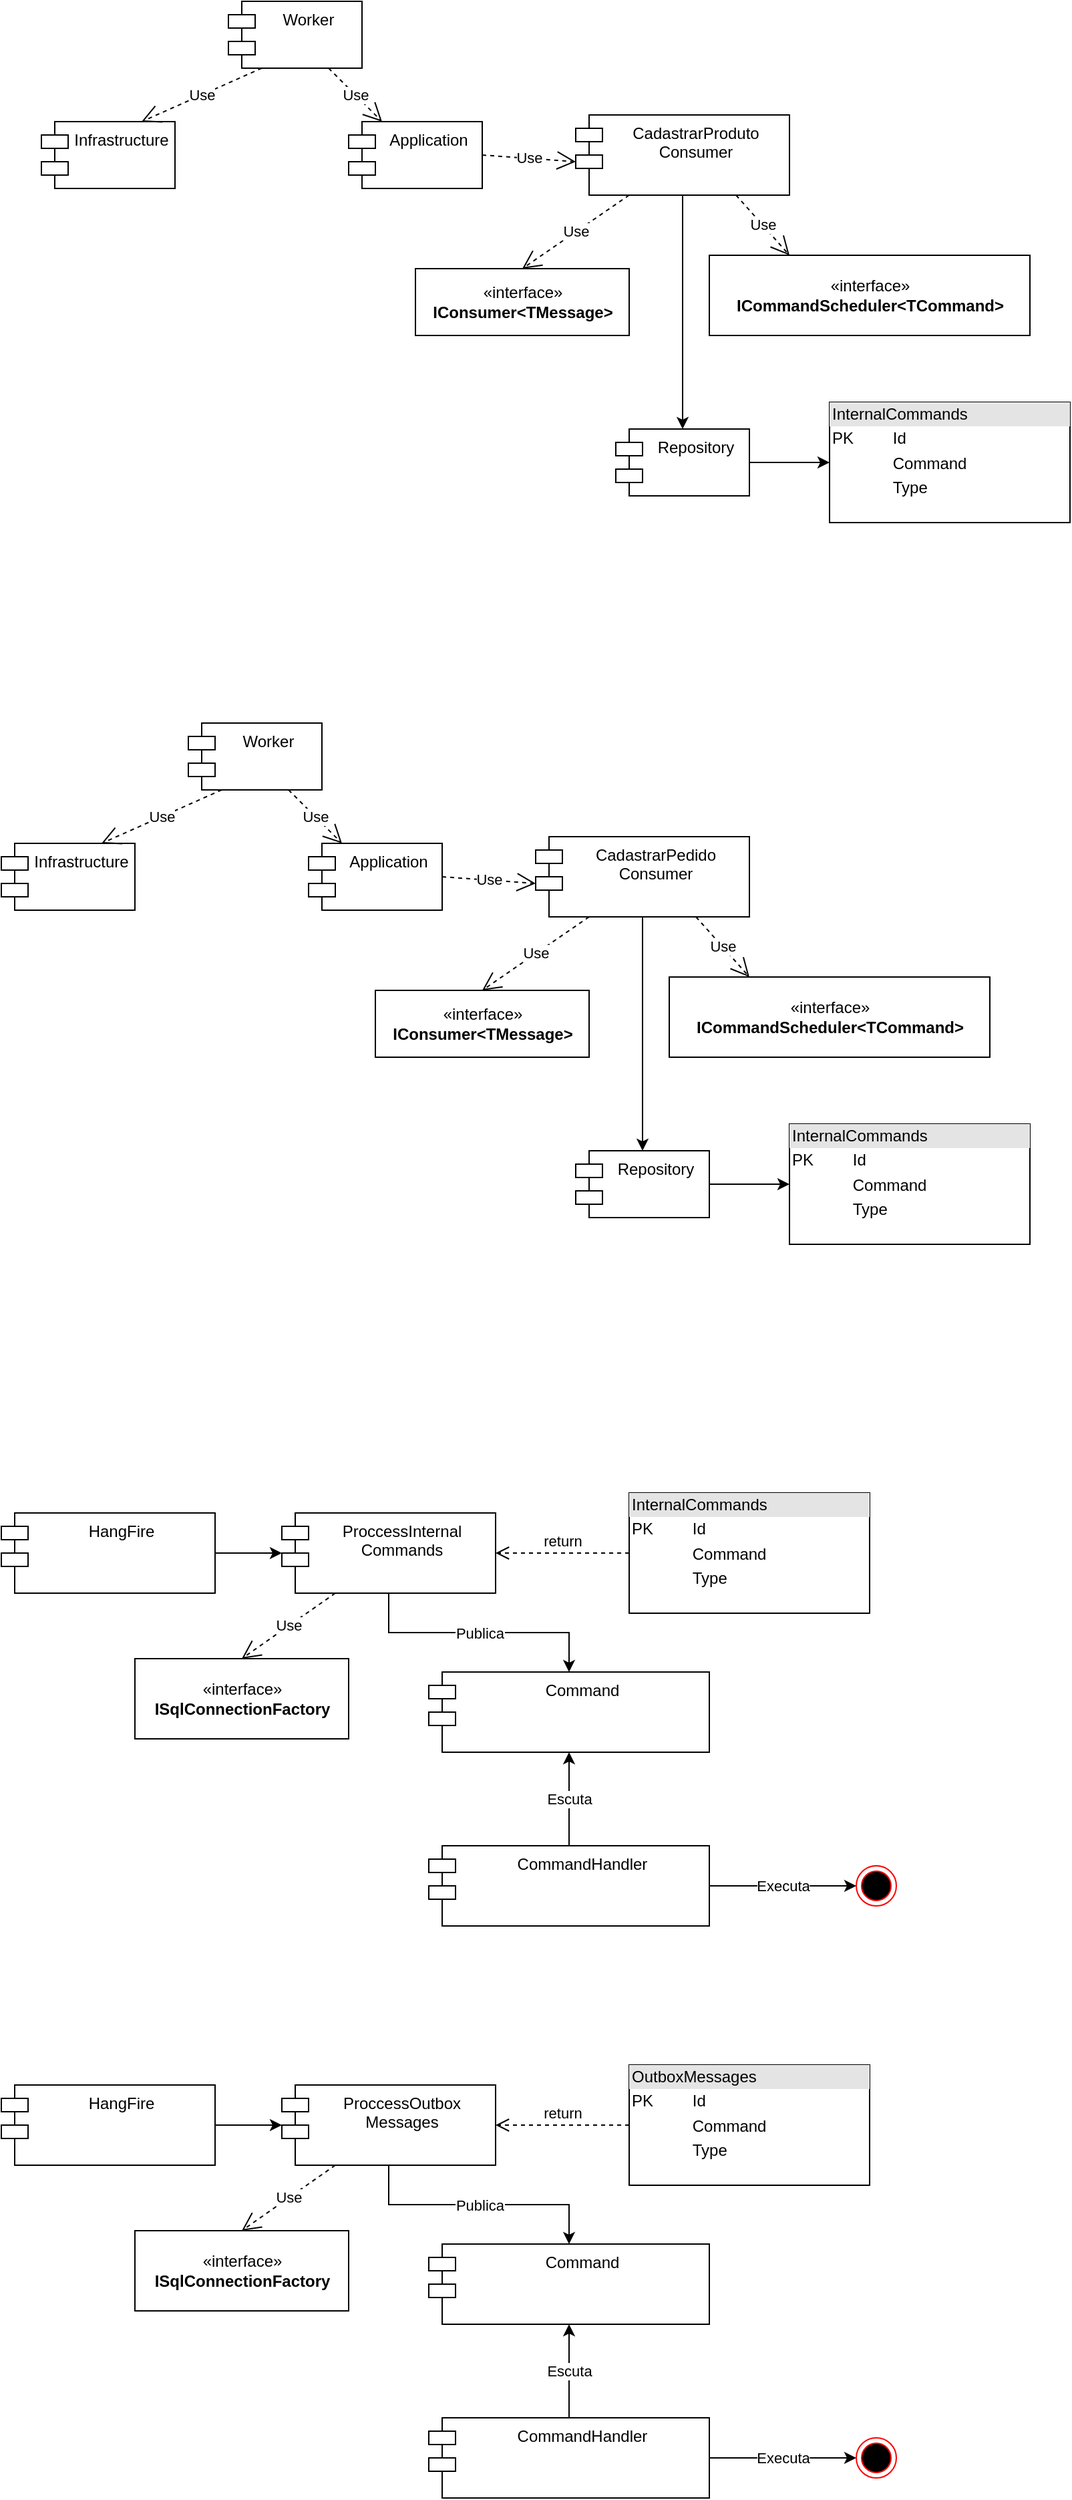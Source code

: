 <mxfile version="20.3.6" type="device"><diagram id="GF22THwlTZed68HSoLux" name="Página-1"><mxGraphModel dx="942" dy="567" grid="1" gridSize="10" guides="1" tooltips="1" connect="1" arrows="1" fold="1" page="1" pageScale="1" pageWidth="1169" pageHeight="827" math="0" shadow="0"><root><mxCell id="0"/><mxCell id="1" parent="0"/><mxCell id="pzOi9b1ebS8joBb9Dh9v-1" value="Worker" style="shape=module;align=left;spacingLeft=20;align=center;verticalAlign=top;" parent="1" vertex="1"><mxGeometry x="200" y="110" width="100" height="50" as="geometry"/></mxCell><mxCell id="pzOi9b1ebS8joBb9Dh9v-2" value="Application" style="shape=module;align=left;spacingLeft=20;align=center;verticalAlign=top;" parent="1" vertex="1"><mxGeometry x="290" y="200" width="100" height="50" as="geometry"/></mxCell><mxCell id="pzOi9b1ebS8joBb9Dh9v-3" value="Infrastructure" style="shape=module;align=left;spacingLeft=20;align=center;verticalAlign=top;" parent="1" vertex="1"><mxGeometry x="60" y="200" width="100" height="50" as="geometry"/></mxCell><mxCell id="pzOi9b1ebS8joBb9Dh9v-4" value="Use" style="endArrow=open;endSize=12;dashed=1;html=1;rounded=0;exitX=0.25;exitY=1;exitDx=0;exitDy=0;entryX=0.75;entryY=0;entryDx=0;entryDy=0;" parent="1" source="pzOi9b1ebS8joBb9Dh9v-1" target="pzOi9b1ebS8joBb9Dh9v-3" edge="1"><mxGeometry width="160" relative="1" as="geometry"><mxPoint x="400" y="320" as="sourcePoint"/><mxPoint x="560" y="320" as="targetPoint"/></mxGeometry></mxCell><mxCell id="pzOi9b1ebS8joBb9Dh9v-5" value="Use" style="endArrow=open;endSize=12;dashed=1;html=1;rounded=0;exitX=0.75;exitY=1;exitDx=0;exitDy=0;entryX=0.25;entryY=0;entryDx=0;entryDy=0;" parent="1" source="pzOi9b1ebS8joBb9Dh9v-1" target="pzOi9b1ebS8joBb9Dh9v-2" edge="1"><mxGeometry width="160" relative="1" as="geometry"><mxPoint x="400" y="320" as="sourcePoint"/><mxPoint x="560" y="320" as="targetPoint"/></mxGeometry></mxCell><mxCell id="pzOi9b1ebS8joBb9Dh9v-7" value="«interface»&lt;br&gt;&lt;b&gt;IConsumer&amp;lt;TMessage&amp;gt;&lt;/b&gt;" style="html=1;" parent="1" vertex="1"><mxGeometry x="340" y="310" width="160" height="50" as="geometry"/></mxCell><mxCell id="pzOi9b1ebS8joBb9Dh9v-17" value="" style="edgeStyle=orthogonalEdgeStyle;rounded=0;orthogonalLoop=1;jettySize=auto;html=1;entryX=0.5;entryY=0;entryDx=0;entryDy=0;" parent="1" source="pzOi9b1ebS8joBb9Dh9v-9" target="pzOi9b1ebS8joBb9Dh9v-14" edge="1"><mxGeometry relative="1" as="geometry"/></mxCell><mxCell id="pzOi9b1ebS8joBb9Dh9v-9" value="CadastrarProduto&#10;Consumer" style="shape=module;align=left;spacingLeft=20;align=center;verticalAlign=top;" parent="1" vertex="1"><mxGeometry x="460" y="195" width="160" height="60" as="geometry"/></mxCell><mxCell id="pzOi9b1ebS8joBb9Dh9v-10" value="Use" style="endArrow=open;endSize=12;dashed=1;html=1;rounded=0;exitX=1;exitY=0.5;exitDx=0;exitDy=0;entryX=0;entryY=0;entryDx=0;entryDy=35;entryPerimeter=0;" parent="1" source="pzOi9b1ebS8joBb9Dh9v-2" target="pzOi9b1ebS8joBb9Dh9v-9" edge="1"><mxGeometry width="160" relative="1" as="geometry"><mxPoint x="400" y="320" as="sourcePoint"/><mxPoint x="560" y="320" as="targetPoint"/></mxGeometry></mxCell><mxCell id="pzOi9b1ebS8joBb9Dh9v-11" value="Use" style="endArrow=open;endSize=12;dashed=1;html=1;rounded=0;exitX=0.25;exitY=1;exitDx=0;exitDy=0;entryX=0.5;entryY=0;entryDx=0;entryDy=0;" parent="1" source="pzOi9b1ebS8joBb9Dh9v-9" target="pzOi9b1ebS8joBb9Dh9v-7" edge="1"><mxGeometry width="160" relative="1" as="geometry"><mxPoint x="400" y="320" as="sourcePoint"/><mxPoint x="560" y="320" as="targetPoint"/></mxGeometry></mxCell><mxCell id="pzOi9b1ebS8joBb9Dh9v-12" value="«interface»&lt;br&gt;&lt;b&gt;ICommandScheduler&amp;lt;TCommand&amp;gt;&lt;/b&gt;" style="html=1;" parent="1" vertex="1"><mxGeometry x="560" y="300" width="240" height="60" as="geometry"/></mxCell><mxCell id="pzOi9b1ebS8joBb9Dh9v-13" value="Use" style="endArrow=open;endSize=12;dashed=1;html=1;rounded=0;exitX=0.75;exitY=1;exitDx=0;exitDy=0;entryX=0.25;entryY=0;entryDx=0;entryDy=0;" parent="1" source="pzOi9b1ebS8joBb9Dh9v-9" target="pzOi9b1ebS8joBb9Dh9v-12" edge="1"><mxGeometry width="160" relative="1" as="geometry"><mxPoint x="400" y="320" as="sourcePoint"/><mxPoint x="560" y="320" as="targetPoint"/></mxGeometry></mxCell><mxCell id="pzOi9b1ebS8joBb9Dh9v-16" value="" style="edgeStyle=orthogonalEdgeStyle;rounded=0;orthogonalLoop=1;jettySize=auto;html=1;" parent="1" source="pzOi9b1ebS8joBb9Dh9v-14" target="pzOi9b1ebS8joBb9Dh9v-15" edge="1"><mxGeometry relative="1" as="geometry"/></mxCell><mxCell id="pzOi9b1ebS8joBb9Dh9v-14" value="Repository" style="shape=module;align=left;spacingLeft=20;align=center;verticalAlign=top;" parent="1" vertex="1"><mxGeometry x="490" y="430" width="100" height="50" as="geometry"/></mxCell><mxCell id="pzOi9b1ebS8joBb9Dh9v-15" value="&lt;div style=&quot;box-sizing:border-box;width:100%;background:#e4e4e4;padding:2px;&quot;&gt;InternalCommands&lt;/div&gt;&lt;table style=&quot;width:100%;font-size:1em;&quot; cellpadding=&quot;2&quot; cellspacing=&quot;0&quot;&gt;&lt;tbody&gt;&lt;tr&gt;&lt;td&gt;PK&lt;/td&gt;&lt;td&gt;Id&lt;/td&gt;&lt;/tr&gt;&lt;tr&gt;&lt;td&gt;&lt;br&gt;&lt;/td&gt;&lt;td&gt;Command&lt;/td&gt;&lt;/tr&gt;&lt;tr&gt;&lt;td&gt;&lt;/td&gt;&lt;td&gt;Type&lt;/td&gt;&lt;/tr&gt;&lt;/tbody&gt;&lt;/table&gt;" style="verticalAlign=top;align=left;overflow=fill;html=1;" parent="1" vertex="1"><mxGeometry x="650" y="410" width="180" height="90" as="geometry"/></mxCell><mxCell id="pzOi9b1ebS8joBb9Dh9v-18" value="Worker" style="shape=module;align=left;spacingLeft=20;align=center;verticalAlign=top;" parent="1" vertex="1"><mxGeometry x="170" y="650" width="100" height="50" as="geometry"/></mxCell><mxCell id="pzOi9b1ebS8joBb9Dh9v-19" value="Application" style="shape=module;align=left;spacingLeft=20;align=center;verticalAlign=top;" parent="1" vertex="1"><mxGeometry x="260" y="740" width="100" height="50" as="geometry"/></mxCell><mxCell id="pzOi9b1ebS8joBb9Dh9v-20" value="Infrastructure" style="shape=module;align=left;spacingLeft=20;align=center;verticalAlign=top;" parent="1" vertex="1"><mxGeometry x="30" y="740" width="100" height="50" as="geometry"/></mxCell><mxCell id="pzOi9b1ebS8joBb9Dh9v-21" value="Use" style="endArrow=open;endSize=12;dashed=1;html=1;rounded=0;exitX=0.25;exitY=1;exitDx=0;exitDy=0;entryX=0.75;entryY=0;entryDx=0;entryDy=0;" parent="1" source="pzOi9b1ebS8joBb9Dh9v-18" target="pzOi9b1ebS8joBb9Dh9v-20" edge="1"><mxGeometry width="160" relative="1" as="geometry"><mxPoint x="370" y="860" as="sourcePoint"/><mxPoint x="530" y="860" as="targetPoint"/></mxGeometry></mxCell><mxCell id="pzOi9b1ebS8joBb9Dh9v-22" value="Use" style="endArrow=open;endSize=12;dashed=1;html=1;rounded=0;exitX=0.75;exitY=1;exitDx=0;exitDy=0;entryX=0.25;entryY=0;entryDx=0;entryDy=0;" parent="1" source="pzOi9b1ebS8joBb9Dh9v-18" target="pzOi9b1ebS8joBb9Dh9v-19" edge="1"><mxGeometry width="160" relative="1" as="geometry"><mxPoint x="370" y="860" as="sourcePoint"/><mxPoint x="530" y="860" as="targetPoint"/></mxGeometry></mxCell><mxCell id="pzOi9b1ebS8joBb9Dh9v-23" value="«interface»&lt;br&gt;&lt;b&gt;IConsumer&amp;lt;TMessage&amp;gt;&lt;/b&gt;" style="html=1;" parent="1" vertex="1"><mxGeometry x="310" y="850" width="160" height="50" as="geometry"/></mxCell><mxCell id="pzOi9b1ebS8joBb9Dh9v-24" value="" style="edgeStyle=orthogonalEdgeStyle;rounded=0;orthogonalLoop=1;jettySize=auto;html=1;entryX=0.5;entryY=0;entryDx=0;entryDy=0;" parent="1" source="pzOi9b1ebS8joBb9Dh9v-25" target="pzOi9b1ebS8joBb9Dh9v-31" edge="1"><mxGeometry relative="1" as="geometry"/></mxCell><mxCell id="pzOi9b1ebS8joBb9Dh9v-25" value="CadastrarPedido&#10;Consumer" style="shape=module;align=left;spacingLeft=20;align=center;verticalAlign=top;" parent="1" vertex="1"><mxGeometry x="430" y="735" width="160" height="60" as="geometry"/></mxCell><mxCell id="pzOi9b1ebS8joBb9Dh9v-26" value="Use" style="endArrow=open;endSize=12;dashed=1;html=1;rounded=0;exitX=1;exitY=0.5;exitDx=0;exitDy=0;entryX=0;entryY=0;entryDx=0;entryDy=35;entryPerimeter=0;" parent="1" source="pzOi9b1ebS8joBb9Dh9v-19" target="pzOi9b1ebS8joBb9Dh9v-25" edge="1"><mxGeometry width="160" relative="1" as="geometry"><mxPoint x="370" y="860" as="sourcePoint"/><mxPoint x="530" y="860" as="targetPoint"/></mxGeometry></mxCell><mxCell id="pzOi9b1ebS8joBb9Dh9v-27" value="Use" style="endArrow=open;endSize=12;dashed=1;html=1;rounded=0;exitX=0.25;exitY=1;exitDx=0;exitDy=0;entryX=0.5;entryY=0;entryDx=0;entryDy=0;" parent="1" source="pzOi9b1ebS8joBb9Dh9v-25" target="pzOi9b1ebS8joBb9Dh9v-23" edge="1"><mxGeometry width="160" relative="1" as="geometry"><mxPoint x="370" y="860" as="sourcePoint"/><mxPoint x="530" y="860" as="targetPoint"/></mxGeometry></mxCell><mxCell id="pzOi9b1ebS8joBb9Dh9v-28" value="«interface»&lt;br&gt;&lt;b&gt;ICommandScheduler&amp;lt;TCommand&amp;gt;&lt;/b&gt;" style="html=1;" parent="1" vertex="1"><mxGeometry x="530" y="840" width="240" height="60" as="geometry"/></mxCell><mxCell id="pzOi9b1ebS8joBb9Dh9v-29" value="Use" style="endArrow=open;endSize=12;dashed=1;html=1;rounded=0;exitX=0.75;exitY=1;exitDx=0;exitDy=0;entryX=0.25;entryY=0;entryDx=0;entryDy=0;" parent="1" source="pzOi9b1ebS8joBb9Dh9v-25" target="pzOi9b1ebS8joBb9Dh9v-28" edge="1"><mxGeometry width="160" relative="1" as="geometry"><mxPoint x="370" y="860" as="sourcePoint"/><mxPoint x="530" y="860" as="targetPoint"/></mxGeometry></mxCell><mxCell id="pzOi9b1ebS8joBb9Dh9v-30" value="" style="edgeStyle=orthogonalEdgeStyle;rounded=0;orthogonalLoop=1;jettySize=auto;html=1;" parent="1" source="pzOi9b1ebS8joBb9Dh9v-31" target="pzOi9b1ebS8joBb9Dh9v-32" edge="1"><mxGeometry relative="1" as="geometry"/></mxCell><mxCell id="pzOi9b1ebS8joBb9Dh9v-31" value="Repository" style="shape=module;align=left;spacingLeft=20;align=center;verticalAlign=top;" parent="1" vertex="1"><mxGeometry x="460" y="970" width="100" height="50" as="geometry"/></mxCell><mxCell id="pzOi9b1ebS8joBb9Dh9v-32" value="&lt;div style=&quot;box-sizing:border-box;width:100%;background:#e4e4e4;padding:2px;&quot;&gt;InternalCommands&lt;/div&gt;&lt;table style=&quot;width:100%;font-size:1em;&quot; cellpadding=&quot;2&quot; cellspacing=&quot;0&quot;&gt;&lt;tbody&gt;&lt;tr&gt;&lt;td&gt;PK&lt;/td&gt;&lt;td&gt;Id&lt;/td&gt;&lt;/tr&gt;&lt;tr&gt;&lt;td&gt;&lt;br&gt;&lt;/td&gt;&lt;td&gt;Command&lt;/td&gt;&lt;/tr&gt;&lt;tr&gt;&lt;td&gt;&lt;/td&gt;&lt;td&gt;Type&lt;/td&gt;&lt;/tr&gt;&lt;/tbody&gt;&lt;/table&gt;" style="verticalAlign=top;align=left;overflow=fill;html=1;" parent="1" vertex="1"><mxGeometry x="620" y="950" width="180" height="90" as="geometry"/></mxCell><mxCell id="pzOi9b1ebS8joBb9Dh9v-46" value="" style="edgeStyle=orthogonalEdgeStyle;rounded=0;orthogonalLoop=1;jettySize=auto;html=1;" parent="1" source="pzOi9b1ebS8joBb9Dh9v-33" target="pzOi9b1ebS8joBb9Dh9v-34" edge="1"><mxGeometry relative="1" as="geometry"/></mxCell><mxCell id="pzOi9b1ebS8joBb9Dh9v-33" value="HangFire" style="shape=module;align=left;spacingLeft=20;align=center;verticalAlign=top;" parent="1" vertex="1"><mxGeometry x="30" y="1241" width="160" height="60" as="geometry"/></mxCell><mxCell id="pzOi9b1ebS8joBb9Dh9v-41" value="Publica" style="edgeStyle=orthogonalEdgeStyle;rounded=0;orthogonalLoop=1;jettySize=auto;html=1;" parent="1" source="pzOi9b1ebS8joBb9Dh9v-34" target="pzOi9b1ebS8joBb9Dh9v-40" edge="1"><mxGeometry relative="1" as="geometry"/></mxCell><mxCell id="pzOi9b1ebS8joBb9Dh9v-34" value="ProccessInternal&#10;Commands" style="shape=module;align=left;spacingLeft=20;align=center;verticalAlign=top;" parent="1" vertex="1"><mxGeometry x="240" y="1241" width="160" height="60" as="geometry"/></mxCell><mxCell id="pzOi9b1ebS8joBb9Dh9v-35" value="«interface»&lt;br&gt;&lt;b&gt;ISqlConnectionFactory&lt;/b&gt;" style="html=1;" parent="1" vertex="1"><mxGeometry x="130" y="1350" width="160" height="60" as="geometry"/></mxCell><mxCell id="pzOi9b1ebS8joBb9Dh9v-37" value="&lt;div style=&quot;box-sizing:border-box;width:100%;background:#e4e4e4;padding:2px;&quot;&gt;InternalCommands&lt;/div&gt;&lt;table style=&quot;width:100%;font-size:1em;&quot; cellpadding=&quot;2&quot; cellspacing=&quot;0&quot;&gt;&lt;tbody&gt;&lt;tr&gt;&lt;td&gt;PK&lt;/td&gt;&lt;td&gt;Id&lt;/td&gt;&lt;/tr&gt;&lt;tr&gt;&lt;td&gt;&lt;br&gt;&lt;/td&gt;&lt;td&gt;Command&lt;/td&gt;&lt;/tr&gt;&lt;tr&gt;&lt;td&gt;&lt;/td&gt;&lt;td&gt;Type&lt;/td&gt;&lt;/tr&gt;&lt;/tbody&gt;&lt;/table&gt;" style="verticalAlign=top;align=left;overflow=fill;html=1;" parent="1" vertex="1"><mxGeometry x="500" y="1226" width="180" height="90" as="geometry"/></mxCell><mxCell id="pzOi9b1ebS8joBb9Dh9v-38" value="return" style="html=1;verticalAlign=bottom;endArrow=open;dashed=1;endSize=8;rounded=0;exitX=0;exitY=0.5;exitDx=0;exitDy=0;entryX=1;entryY=0.5;entryDx=0;entryDy=0;" parent="1" source="pzOi9b1ebS8joBb9Dh9v-37" target="pzOi9b1ebS8joBb9Dh9v-34" edge="1"><mxGeometry relative="1" as="geometry"><mxPoint x="480" y="1280" as="sourcePoint"/><mxPoint x="400" y="1280" as="targetPoint"/></mxGeometry></mxCell><mxCell id="pzOi9b1ebS8joBb9Dh9v-39" value="Use" style="endArrow=open;endSize=12;dashed=1;html=1;rounded=0;exitX=0.25;exitY=1;exitDx=0;exitDy=0;entryX=0.5;entryY=0;entryDx=0;entryDy=0;" parent="1" source="pzOi9b1ebS8joBb9Dh9v-34" target="pzOi9b1ebS8joBb9Dh9v-35" edge="1"><mxGeometry width="160" relative="1" as="geometry"><mxPoint x="360" y="1280" as="sourcePoint"/><mxPoint x="520" y="1280" as="targetPoint"/></mxGeometry></mxCell><mxCell id="pzOi9b1ebS8joBb9Dh9v-40" value="Command" style="shape=module;align=left;spacingLeft=20;align=center;verticalAlign=top;" parent="1" vertex="1"><mxGeometry x="350" y="1360" width="210" height="60" as="geometry"/></mxCell><mxCell id="pzOi9b1ebS8joBb9Dh9v-43" value="Escuta" style="edgeStyle=orthogonalEdgeStyle;rounded=0;orthogonalLoop=1;jettySize=auto;html=1;" parent="1" source="pzOi9b1ebS8joBb9Dh9v-42" target="pzOi9b1ebS8joBb9Dh9v-40" edge="1"><mxGeometry relative="1" as="geometry"/></mxCell><mxCell id="pzOi9b1ebS8joBb9Dh9v-45" value="Executa" style="edgeStyle=orthogonalEdgeStyle;rounded=0;orthogonalLoop=1;jettySize=auto;html=1;" parent="1" source="pzOi9b1ebS8joBb9Dh9v-42" target="pzOi9b1ebS8joBb9Dh9v-44" edge="1"><mxGeometry relative="1" as="geometry"/></mxCell><mxCell id="pzOi9b1ebS8joBb9Dh9v-42" value="CommandHandler" style="shape=module;align=left;spacingLeft=20;align=center;verticalAlign=top;" parent="1" vertex="1"><mxGeometry x="350" y="1490" width="210" height="60" as="geometry"/></mxCell><mxCell id="pzOi9b1ebS8joBb9Dh9v-44" value="" style="ellipse;html=1;shape=endState;fillColor=#000000;strokeColor=#ff0000;" parent="1" vertex="1"><mxGeometry x="670" y="1505" width="30" height="30" as="geometry"/></mxCell><mxCell id="pzOi9b1ebS8joBb9Dh9v-47" value="" style="edgeStyle=orthogonalEdgeStyle;rounded=0;orthogonalLoop=1;jettySize=auto;html=1;" parent="1" source="pzOi9b1ebS8joBb9Dh9v-48" target="pzOi9b1ebS8joBb9Dh9v-50" edge="1"><mxGeometry relative="1" as="geometry"/></mxCell><mxCell id="pzOi9b1ebS8joBb9Dh9v-48" value="HangFire" style="shape=module;align=left;spacingLeft=20;align=center;verticalAlign=top;" parent="1" vertex="1"><mxGeometry x="30" y="1669" width="160" height="60" as="geometry"/></mxCell><mxCell id="pzOi9b1ebS8joBb9Dh9v-49" value="Publica" style="edgeStyle=orthogonalEdgeStyle;rounded=0;orthogonalLoop=1;jettySize=auto;html=1;" parent="1" source="pzOi9b1ebS8joBb9Dh9v-50" target="pzOi9b1ebS8joBb9Dh9v-55" edge="1"><mxGeometry relative="1" as="geometry"/></mxCell><mxCell id="pzOi9b1ebS8joBb9Dh9v-50" value="ProccessOutbox&#10;Messages" style="shape=module;align=left;spacingLeft=20;align=center;verticalAlign=top;" parent="1" vertex="1"><mxGeometry x="240" y="1669" width="160" height="60" as="geometry"/></mxCell><mxCell id="pzOi9b1ebS8joBb9Dh9v-51" value="«interface»&lt;br&gt;&lt;b&gt;ISqlConnectionFactory&lt;/b&gt;" style="html=1;" parent="1" vertex="1"><mxGeometry x="130" y="1778" width="160" height="60" as="geometry"/></mxCell><mxCell id="pzOi9b1ebS8joBb9Dh9v-52" value="&lt;div style=&quot;box-sizing:border-box;width:100%;background:#e4e4e4;padding:2px;&quot;&gt;OutboxMessages&lt;/div&gt;&lt;table style=&quot;width:100%;font-size:1em;&quot; cellpadding=&quot;2&quot; cellspacing=&quot;0&quot;&gt;&lt;tbody&gt;&lt;tr&gt;&lt;td&gt;PK&lt;/td&gt;&lt;td&gt;Id&lt;/td&gt;&lt;/tr&gt;&lt;tr&gt;&lt;td&gt;&lt;br&gt;&lt;/td&gt;&lt;td&gt;Command&lt;/td&gt;&lt;/tr&gt;&lt;tr&gt;&lt;td&gt;&lt;/td&gt;&lt;td&gt;Type&lt;/td&gt;&lt;/tr&gt;&lt;/tbody&gt;&lt;/table&gt;" style="verticalAlign=top;align=left;overflow=fill;html=1;" parent="1" vertex="1"><mxGeometry x="500" y="1654" width="180" height="90" as="geometry"/></mxCell><mxCell id="pzOi9b1ebS8joBb9Dh9v-53" value="return" style="html=1;verticalAlign=bottom;endArrow=open;dashed=1;endSize=8;rounded=0;exitX=0;exitY=0.5;exitDx=0;exitDy=0;entryX=1;entryY=0.5;entryDx=0;entryDy=0;" parent="1" source="pzOi9b1ebS8joBb9Dh9v-52" target="pzOi9b1ebS8joBb9Dh9v-50" edge="1"><mxGeometry relative="1" as="geometry"><mxPoint x="480" y="1708" as="sourcePoint"/><mxPoint x="400" y="1708" as="targetPoint"/></mxGeometry></mxCell><mxCell id="pzOi9b1ebS8joBb9Dh9v-54" value="Use" style="endArrow=open;endSize=12;dashed=1;html=1;rounded=0;exitX=0.25;exitY=1;exitDx=0;exitDy=0;entryX=0.5;entryY=0;entryDx=0;entryDy=0;" parent="1" source="pzOi9b1ebS8joBb9Dh9v-50" target="pzOi9b1ebS8joBb9Dh9v-51" edge="1"><mxGeometry width="160" relative="1" as="geometry"><mxPoint x="360" y="1708" as="sourcePoint"/><mxPoint x="520" y="1708" as="targetPoint"/></mxGeometry></mxCell><mxCell id="pzOi9b1ebS8joBb9Dh9v-55" value="Command" style="shape=module;align=left;spacingLeft=20;align=center;verticalAlign=top;" parent="1" vertex="1"><mxGeometry x="350" y="1788" width="210" height="60" as="geometry"/></mxCell><mxCell id="pzOi9b1ebS8joBb9Dh9v-56" value="Escuta" style="edgeStyle=orthogonalEdgeStyle;rounded=0;orthogonalLoop=1;jettySize=auto;html=1;" parent="1" source="pzOi9b1ebS8joBb9Dh9v-58" target="pzOi9b1ebS8joBb9Dh9v-55" edge="1"><mxGeometry relative="1" as="geometry"/></mxCell><mxCell id="pzOi9b1ebS8joBb9Dh9v-57" value="Executa" style="edgeStyle=orthogonalEdgeStyle;rounded=0;orthogonalLoop=1;jettySize=auto;html=1;" parent="1" source="pzOi9b1ebS8joBb9Dh9v-58" target="pzOi9b1ebS8joBb9Dh9v-59" edge="1"><mxGeometry relative="1" as="geometry"/></mxCell><mxCell id="pzOi9b1ebS8joBb9Dh9v-58" value="CommandHandler" style="shape=module;align=left;spacingLeft=20;align=center;verticalAlign=top;" parent="1" vertex="1"><mxGeometry x="350" y="1918" width="210" height="60" as="geometry"/></mxCell><mxCell id="pzOi9b1ebS8joBb9Dh9v-59" value="" style="ellipse;html=1;shape=endState;fillColor=#000000;strokeColor=#ff0000;" parent="1" vertex="1"><mxGeometry x="670" y="1933" width="30" height="30" as="geometry"/></mxCell></root></mxGraphModel></diagram></mxfile>